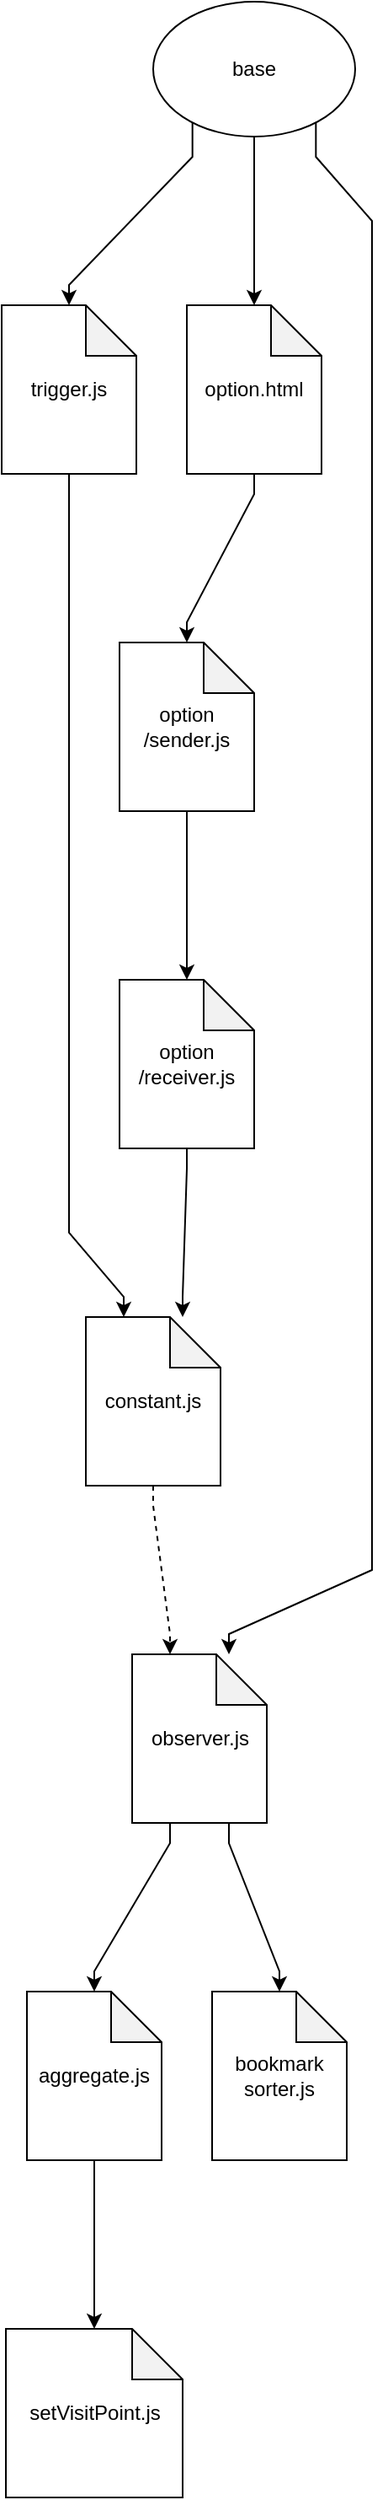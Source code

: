 <mxfile version="13.10.0" type="embed" pages="3">
    <diagram id="y0uw9rWYx2l4yKTMAj4F" name="Class diagram">
        <mxGraphModel dx="1114" dy="790" grid="1" gridSize="10" guides="1" tooltips="1" connect="1" arrows="1" fold="1" page="0" pageScale="1" pageWidth="827" pageHeight="1169" math="0" shadow="0">
            <root>
                <mxCell id="VcfuuTx357C6deGKTtjn-0"/>
                <mxCell id="VcfuuTx357C6deGKTtjn-1" parent="VcfuuTx357C6deGKTtjn-0"/>
                <mxCell id="2i-e0H_Hf7XHh9N_RgGq-8" style="edgeStyle=orthogonalEdgeStyle;rounded=0;orthogonalLoop=1;jettySize=auto;html=1;startArrow=none;startFill=0;endArrow=classic;endFill=1;noEdgeStyle=1;orthogonal=1;" parent="VcfuuTx357C6deGKTtjn-1" source="MZ_huUYpxMiRR9woeEHV-0" target="Ddwmpe-TnMiRihkDGdO9-0" edge="1">
                    <mxGeometry relative="1" as="geometry">
                        <Array as="points">
                            <mxPoint x="40" y="292"/>
                            <mxPoint x="40" y="330"/>
                            <mxPoint x="40" y="530"/>
                            <mxPoint x="40" y="530"/>
                            <mxPoint x="40" y="730"/>
                            <mxPoint x="72.5" y="768"/>
                        </Array>
                    </mxGeometry>
                </mxCell>
                <mxCell id="MZ_huUYpxMiRR9woeEHV-0" value="trigger.js" style="shape=note;whiteSpace=wrap;html=1;backgroundOutline=1;darkOpacity=0.05;" parent="VcfuuTx357C6deGKTtjn-1" vertex="1">
                    <mxGeometry y="180" width="80" height="100" as="geometry"/>
                </mxCell>
                <mxCell id="2i-e0H_Hf7XHh9N_RgGq-0" style="edgeStyle=orthogonalEdgeStyle;rounded=0;orthogonalLoop=1;jettySize=auto;html=1;noEdgeStyle=1;orthogonal=1;" parent="VcfuuTx357C6deGKTtjn-1" source="MZ_huUYpxMiRR9woeEHV-1" target="xda8yOPGz0SYs2gmApcZ-0" edge="1">
                    <mxGeometry relative="1" as="geometry">
                        <Array as="points">
                            <mxPoint x="135" y="1092"/>
                            <mxPoint x="165" y="1168"/>
                        </Array>
                    </mxGeometry>
                </mxCell>
                <mxCell id="2i-e0H_Hf7XHh9N_RgGq-1" style="edgeStyle=orthogonalEdgeStyle;rounded=0;orthogonalLoop=1;jettySize=auto;html=1;noEdgeStyle=1;orthogonal=1;" parent="VcfuuTx357C6deGKTtjn-1" source="MZ_huUYpxMiRR9woeEHV-1" target="xda8yOPGz0SYs2gmApcZ-1" edge="1">
                    <mxGeometry relative="1" as="geometry">
                        <Array as="points">
                            <mxPoint x="100" y="1092"/>
                            <mxPoint x="55" y="1168"/>
                        </Array>
                    </mxGeometry>
                </mxCell>
                <mxCell id="MZ_huUYpxMiRR9woeEHV-1" value="observer.js" style="shape=note;whiteSpace=wrap;html=1;backgroundOutline=1;darkOpacity=0.05;" parent="VcfuuTx357C6deGKTtjn-1" vertex="1">
                    <mxGeometry x="77.5" y="980" width="80" height="100" as="geometry"/>
                </mxCell>
                <mxCell id="5nhEzTgo1R7D6BdqEd6k-8" style="edgeStyle=orthogonalEdgeStyle;rounded=0;orthogonalLoop=1;jettySize=auto;html=1;noEdgeStyle=1;orthogonal=1;dashed=1;" parent="VcfuuTx357C6deGKTtjn-1" source="Ddwmpe-TnMiRihkDGdO9-0" target="MZ_huUYpxMiRR9woeEHV-1" edge="1">
                    <mxGeometry relative="1" as="geometry">
                        <Array as="points">
                            <mxPoint x="90" y="892"/>
                            <mxPoint x="100" y="968"/>
                        </Array>
                    </mxGeometry>
                </mxCell>
                <mxCell id="Ddwmpe-TnMiRihkDGdO9-0" value="constant.js" style="shape=note;whiteSpace=wrap;html=1;backgroundOutline=1;darkOpacity=0.05;" parent="VcfuuTx357C6deGKTtjn-1" vertex="1">
                    <mxGeometry x="50" y="780" width="80" height="100" as="geometry"/>
                </mxCell>
                <mxCell id="xda8yOPGz0SYs2gmApcZ-0" value="bookmark&lt;br&gt;sorter.js" style="shape=note;whiteSpace=wrap;html=1;backgroundOutline=1;darkOpacity=0.05;" parent="VcfuuTx357C6deGKTtjn-1" vertex="1">
                    <mxGeometry x="125" y="1180" width="80" height="100" as="geometry"/>
                </mxCell>
                <mxCell id="5nhEzTgo1R7D6BdqEd6k-10" style="edgeStyle=orthogonalEdgeStyle;rounded=0;orthogonalLoop=1;jettySize=auto;html=1;noEdgeStyle=1;orthogonal=1;" parent="VcfuuTx357C6deGKTtjn-1" source="xda8yOPGz0SYs2gmApcZ-1" target="5nhEzTgo1R7D6BdqEd6k-9" edge="1">
                    <mxGeometry relative="1" as="geometry">
                        <Array as="points">
                            <mxPoint x="55" y="1292"/>
                            <mxPoint x="55" y="1368"/>
                        </Array>
                    </mxGeometry>
                </mxCell>
                <mxCell id="xda8yOPGz0SYs2gmApcZ-1" value="aggregate.js" style="shape=note;whiteSpace=wrap;html=1;backgroundOutline=1;darkOpacity=0.05;" parent="VcfuuTx357C6deGKTtjn-1" vertex="1">
                    <mxGeometry x="15" y="1180" width="80" height="100" as="geometry"/>
                </mxCell>
                <mxCell id="5nhEzTgo1R7D6BdqEd6k-2" style="edgeStyle=orthogonalEdgeStyle;rounded=0;orthogonalLoop=1;jettySize=auto;html=1;noEdgeStyle=1;orthogonal=1;" parent="VcfuuTx357C6deGKTtjn-1" source="5nhEzTgo1R7D6BdqEd6k-0" target="5nhEzTgo1R7D6BdqEd6k-1" edge="1">
                    <mxGeometry relative="1" as="geometry">
                        <Array as="points">
                            <mxPoint x="110" y="492"/>
                            <mxPoint x="110" y="568"/>
                        </Array>
                    </mxGeometry>
                </mxCell>
                <mxCell id="5nhEzTgo1R7D6BdqEd6k-0" value="option&lt;br&gt;/sender.js" style="shape=note;whiteSpace=wrap;html=1;backgroundOutline=1;darkOpacity=0.05;" parent="VcfuuTx357C6deGKTtjn-1" vertex="1">
                    <mxGeometry x="70" y="380" width="80" height="100" as="geometry"/>
                </mxCell>
                <mxCell id="5nhEzTgo1R7D6BdqEd6k-3" style="edgeStyle=orthogonalEdgeStyle;rounded=0;orthogonalLoop=1;jettySize=auto;html=1;noEdgeStyle=1;orthogonal=1;" parent="VcfuuTx357C6deGKTtjn-1" source="5nhEzTgo1R7D6BdqEd6k-1" target="Ddwmpe-TnMiRihkDGdO9-0" edge="1">
                    <mxGeometry relative="1" as="geometry">
                        <Array as="points">
                            <mxPoint x="110" y="692"/>
                            <mxPoint x="107.5" y="768"/>
                        </Array>
                    </mxGeometry>
                </mxCell>
                <mxCell id="5nhEzTgo1R7D6BdqEd6k-1" value="option&lt;br&gt;/receiver.js" style="shape=note;whiteSpace=wrap;html=1;backgroundOutline=1;darkOpacity=0.05;" parent="VcfuuTx357C6deGKTtjn-1" vertex="1">
                    <mxGeometry x="70" y="580" width="80" height="100" as="geometry"/>
                </mxCell>
                <mxCell id="5nhEzTgo1R7D6BdqEd6k-5" style="edgeStyle=orthogonalEdgeStyle;rounded=0;orthogonalLoop=1;jettySize=auto;html=1;noEdgeStyle=1;orthogonal=1;" parent="VcfuuTx357C6deGKTtjn-1" source="5nhEzTgo1R7D6BdqEd6k-4" target="MZ_huUYpxMiRR9woeEHV-0" edge="1">
                    <mxGeometry relative="1" as="geometry">
                        <Array as="points">
                            <mxPoint x="113.333" y="92"/>
                            <mxPoint x="40" y="168"/>
                        </Array>
                    </mxGeometry>
                </mxCell>
                <mxCell id="5nhEzTgo1R7D6BdqEd6k-6" style="edgeStyle=orthogonalEdgeStyle;rounded=0;orthogonalLoop=1;jettySize=auto;html=1;noEdgeStyle=1;orthogonal=1;" parent="VcfuuTx357C6deGKTtjn-1" source="5nhEzTgo1R7D6BdqEd6k-4" target="MZ_huUYpxMiRR9woeEHV-1" edge="1">
                    <mxGeometry relative="1" as="geometry">
                        <Array as="points">
                            <mxPoint x="186.667" y="92"/>
                            <mxPoint x="220" y="130"/>
                            <mxPoint x="220" y="330"/>
                            <mxPoint x="220" y="330"/>
                            <mxPoint x="220" y="530"/>
                            <mxPoint x="220" y="530"/>
                            <mxPoint x="220" y="730"/>
                            <mxPoint x="220" y="730"/>
                            <mxPoint x="220" y="930"/>
                            <mxPoint x="135" y="968"/>
                        </Array>
                    </mxGeometry>
                </mxCell>
                <mxCell id="5nhEzTgo1R7D6BdqEd6k-7" style="edgeStyle=orthogonalEdgeStyle;rounded=0;orthogonalLoop=1;jettySize=auto;html=1;noEdgeStyle=1;orthogonal=1;" parent="VcfuuTx357C6deGKTtjn-1" source="5nhEzTgo1R7D6BdqEd6k-11" target="5nhEzTgo1R7D6BdqEd6k-0" edge="1">
                    <mxGeometry relative="1" as="geometry">
                        <Array as="points">
                            <mxPoint x="150" y="292"/>
                            <mxPoint x="110" y="368"/>
                        </Array>
                    </mxGeometry>
                </mxCell>
                <mxCell id="5nhEzTgo1R7D6BdqEd6k-12" style="edgeStyle=orthogonalEdgeStyle;rounded=0;orthogonalLoop=1;jettySize=auto;html=1;noEdgeStyle=1;orthogonal=1;" parent="VcfuuTx357C6deGKTtjn-1" source="5nhEzTgo1R7D6BdqEd6k-4" target="5nhEzTgo1R7D6BdqEd6k-11" edge="1">
                    <mxGeometry relative="1" as="geometry">
                        <Array as="points">
                            <mxPoint x="150" y="94"/>
                            <mxPoint x="150" y="168"/>
                        </Array>
                    </mxGeometry>
                </mxCell>
                <mxCell id="5nhEzTgo1R7D6BdqEd6k-4" value="base" style="ellipse;whiteSpace=wrap;html=1;" parent="VcfuuTx357C6deGKTtjn-1" vertex="1">
                    <mxGeometry x="90" width="120" height="80" as="geometry"/>
                </mxCell>
                <mxCell id="5nhEzTgo1R7D6BdqEd6k-9" value="setVisitPoint.js" style="shape=note;whiteSpace=wrap;html=1;backgroundOutline=1;darkOpacity=0.05;" parent="VcfuuTx357C6deGKTtjn-1" vertex="1">
                    <mxGeometry x="2.5" y="1380" width="105" height="100" as="geometry"/>
                </mxCell>
                <mxCell id="5nhEzTgo1R7D6BdqEd6k-11" value="option.html" style="shape=note;whiteSpace=wrap;html=1;backgroundOutline=1;darkOpacity=0.05;" parent="VcfuuTx357C6deGKTtjn-1" vertex="1">
                    <mxGeometry x="110" y="180" width="80" height="100" as="geometry"/>
                </mxCell>
            </root>
        </mxGraphModel>
    </diagram>
    <diagram name="Flow Chart 0.2.0" id="Ds_H4xfdDPuSLCJe1bod">
        <mxGraphModel dx="1591" dy="1129" grid="1" gridSize="10" guides="1" tooltips="1" connect="1" arrows="1" fold="1" page="0" pageScale="1" pageWidth="827" pageHeight="1169" math="0" shadow="0">
            <root>
                <mxCell id="0qINFHOwI4DMTrAWksQM-0"/>
                <mxCell id="0qINFHOwI4DMTrAWksQM-1" parent="0qINFHOwI4DMTrAWksQM-0"/>
                <mxCell id="0qINFHOwI4DMTrAWksQM-2" style="edgeStyle=orthogonalEdgeStyle;rounded=0;orthogonalLoop=1;jettySize=auto;html=1;endArrow=classic;endFill=1;noEdgeStyle=1;orthogonal=1;exitX=1;exitY=0;exitDx=0;exitDy=0;" parent="0qINFHOwI4DMTrAWksQM-1" source="0qINFHOwI4DMTrAWksQM-23" target="0qINFHOwI4DMTrAWksQM-7" edge="1">
                    <mxGeometry relative="1" as="geometry">
                        <mxPoint x="617.5" y="580" as="sourcePoint"/>
                        <Array as="points">
                            <mxPoint x="451.25" y="1048"/>
                            <mxPoint x="680" y="1010"/>
                            <mxPoint x="680" y="850"/>
                            <mxPoint x="680" y="850"/>
                            <mxPoint x="680" y="690"/>
                            <mxPoint x="680" y="690"/>
                            <mxPoint x="680" y="530"/>
                            <mxPoint x="680" y="530"/>
                            <mxPoint x="680" y="240"/>
                            <mxPoint x="605" y="202"/>
                        </Array>
                    </mxGeometry>
                </mxCell>
                <mxCell id="0qINFHOwI4DMTrAWksQM-3" value="&lt;span&gt;処理の種類・数&lt;/span&gt;" style="shape=cylinder3;whiteSpace=wrap;html=1;boundedLbl=1;backgroundOutline=1;size=15;" parent="0qINFHOwI4DMTrAWksQM-1" vertex="1">
                    <mxGeometry x="740" width="180" height="80" as="geometry"/>
                </mxCell>
                <mxCell id="0qINFHOwI4DMTrAWksQM-4" style="edgeStyle=orthogonalEdgeStyle;rounded=0;orthogonalLoop=1;jettySize=auto;html=1;endArrow=classic;endFill=1;noEdgeStyle=1;orthogonal=1;" parent="0qINFHOwI4DMTrAWksQM-1" source="0qINFHOwI4DMTrAWksQM-20" target="0qINFHOwI4DMTrAWksQM-34" edge="1">
                    <mxGeometry relative="1" as="geometry">
                        <Array as="points">
                            <mxPoint x="545" y="492"/>
                            <mxPoint x="525" y="568"/>
                        </Array>
                        <mxPoint x="525" y="580" as="targetPoint"/>
                    </mxGeometry>
                </mxCell>
                <mxCell id="0qINFHOwI4DMTrAWksQM-5" style="edgeStyle=orthogonalEdgeStyle;rounded=0;orthogonalLoop=1;jettySize=auto;html=1;endArrow=classic;endFill=1;noEdgeStyle=1;orthogonal=1;" parent="0qINFHOwI4DMTrAWksQM-1" source="0qINFHOwI4DMTrAWksQM-7" target="0qINFHOwI4DMTrAWksQM-15" edge="1">
                    <mxGeometry relative="1" as="geometry">
                        <Array as="points">
                            <mxPoint x="485" y="202"/>
                            <mxPoint x="315" y="278"/>
                        </Array>
                    </mxGeometry>
                </mxCell>
                <mxCell id="0qINFHOwI4DMTrAWksQM-6" value="No" style="edgeLabel;html=1;align=center;verticalAlign=middle;resizable=0;points=[];" parent="0qINFHOwI4DMTrAWksQM-5" vertex="1" connectable="0">
                    <mxGeometry x="-0.32" relative="1" as="geometry">
                        <mxPoint as="offset"/>
                    </mxGeometry>
                </mxCell>
                <mxCell id="0qINFHOwI4DMTrAWksQM-7" value="処理の数&amp;gt;0&lt;br&gt;&amp;amp;&lt;br&gt;処理実行フラグ=false" style="rhombus;whiteSpace=wrap;html=1;" parent="0qINFHOwI4DMTrAWksQM-1" vertex="1">
                    <mxGeometry x="450" width="190" height="190" as="geometry"/>
                </mxCell>
                <mxCell id="0qINFHOwI4DMTrAWksQM-8" style="edgeStyle=orthogonalEdgeStyle;rounded=0;orthogonalLoop=1;jettySize=auto;html=1;endArrow=classic;endFill=1;noEdgeStyle=1;orthogonal=1;" parent="0qINFHOwI4DMTrAWksQM-1" source="0qINFHOwI4DMTrAWksQM-9" target="0qINFHOwI4DMTrAWksQM-25" edge="1">
                    <mxGeometry relative="1" as="geometry">
                        <mxPoint x="590" y="1020" as="targetPoint"/>
                        <Array as="points">
                            <mxPoint x="560" y="812"/>
                            <mxPoint x="465" y="888"/>
                        </Array>
                    </mxGeometry>
                </mxCell>
                <mxCell id="0qINFHOwI4DMTrAWksQM-9" value="実処理" style="shape=process;whiteSpace=wrap;html=1;backgroundOutline=1;" parent="0qINFHOwI4DMTrAWksQM-1" vertex="1">
                    <mxGeometry x="500" y="740" width="120" height="60" as="geometry"/>
                </mxCell>
                <mxCell id="0qINFHOwI4DMTrAWksQM-10" value="処理実行フラグ" style="shape=cylinder3;whiteSpace=wrap;html=1;boundedLbl=1;backgroundOutline=1;size=15;" parent="0qINFHOwI4DMTrAWksQM-1" vertex="1">
                    <mxGeometry x="980" width="200" height="80" as="geometry"/>
                </mxCell>
                <mxCell id="0qINFHOwI4DMTrAWksQM-11" style="edgeStyle=orthogonalEdgeStyle;rounded=0;orthogonalLoop=1;jettySize=auto;html=1;endArrow=classic;endFill=1;noEdgeStyle=1;orthogonal=1;" parent="0qINFHOwI4DMTrAWksQM-1" source="0qINFHOwI4DMTrAWksQM-15" target="0qINFHOwI4DMTrAWksQM-17" edge="1">
                    <mxGeometry relative="1" as="geometry">
                        <Array as="points">
                            <mxPoint x="270" y="492"/>
                            <mxPoint x="318.75" y="568"/>
                        </Array>
                        <mxPoint x="318.75" y="580" as="targetPoint"/>
                    </mxGeometry>
                </mxCell>
                <mxCell id="0qINFHOwI4DMTrAWksQM-12" value="Yes" style="edgeLabel;html=1;align=center;verticalAlign=middle;resizable=0;points=[];" parent="0qINFHOwI4DMTrAWksQM-11" vertex="1" connectable="0">
                    <mxGeometry x="-0.245" y="2" relative="1" as="geometry">
                        <mxPoint x="-3.29" y="-19.81" as="offset"/>
                    </mxGeometry>
                </mxCell>
                <mxCell id="0qINFHOwI4DMTrAWksQM-13" style="edgeStyle=orthogonalEdgeStyle;rounded=0;orthogonalLoop=1;jettySize=auto;html=1;endArrow=classic;endFill=1;noEdgeStyle=1;orthogonal=1;" parent="0qINFHOwI4DMTrAWksQM-1" source="0qINFHOwI4DMTrAWksQM-15" target="0qINFHOwI4DMTrAWksQM-23" edge="1">
                    <mxGeometry relative="1" as="geometry">
                        <mxPoint x="560" y="580" as="targetPoint"/>
                        <Array as="points">
                            <mxPoint x="360" y="492"/>
                            <mxPoint x="415" y="530"/>
                            <mxPoint x="415" y="690"/>
                            <mxPoint x="470" y="690"/>
                            <mxPoint x="470" y="850"/>
                            <mxPoint x="355" y="850"/>
                            <mxPoint x="355" y="1010"/>
                            <mxPoint x="396.25" y="1046"/>
                        </Array>
                    </mxGeometry>
                </mxCell>
                <mxCell id="0qINFHOwI4DMTrAWksQM-14" value="No" style="edgeLabel;html=1;align=center;verticalAlign=middle;resizable=0;points=[];" parent="0qINFHOwI4DMTrAWksQM-13" vertex="1" connectable="0">
                    <mxGeometry x="-0.867" y="-1" relative="1" as="geometry">
                        <mxPoint x="4.44" y="-3.18" as="offset"/>
                    </mxGeometry>
                </mxCell>
                <mxCell id="0qINFHOwI4DMTrAWksQM-15" value="処理実行フラグ=true" style="rhombus;whiteSpace=wrap;html=1;" parent="0qINFHOwI4DMTrAWksQM-1" vertex="1">
                    <mxGeometry x="220" y="290" width="190" height="190" as="geometry"/>
                </mxCell>
                <mxCell id="0qINFHOwI4DMTrAWksQM-16" style="edgeStyle=orthogonalEdgeStyle;rounded=0;orthogonalLoop=1;jettySize=auto;html=1;endArrow=classic;endFill=1;noEdgeStyle=1;orthogonal=1;" parent="0qINFHOwI4DMTrAWksQM-1" source="0qINFHOwI4DMTrAWksQM-17" target="0qINFHOwI4DMTrAWksQM-19" edge="1">
                    <mxGeometry relative="1" as="geometry">
                        <Array as="points">
                            <mxPoint x="318.75" y="652"/>
                            <mxPoint x="322.5" y="728"/>
                        </Array>
                    </mxGeometry>
                </mxCell>
                <mxCell id="0qINFHOwI4DMTrAWksQM-17" value="&lt;span&gt;ブックマークの整理&lt;/span&gt;" style="shape=process;whiteSpace=wrap;html=1;backgroundOutline=1;" parent="0qINFHOwI4DMTrAWksQM-1" vertex="1">
                    <mxGeometry x="258.75" y="580" width="120" height="60" as="geometry"/>
                </mxCell>
                <mxCell id="0qINFHOwI4DMTrAWksQM-18" style="edgeStyle=orthogonalEdgeStyle;rounded=0;orthogonalLoop=1;jettySize=auto;html=1;endArrow=classic;endFill=1;noEdgeStyle=1;orthogonal=1;" parent="0qINFHOwI4DMTrAWksQM-1" source="0qINFHOwI4DMTrAWksQM-19" target="0qINFHOwI4DMTrAWksQM-23" edge="1">
                    <mxGeometry relative="1" as="geometry">
                        <Array as="points">
                            <mxPoint x="322.5" y="812"/>
                            <mxPoint x="325" y="850"/>
                            <mxPoint x="325" y="1010"/>
                            <mxPoint x="368.75" y="1048"/>
                        </Array>
                    </mxGeometry>
                </mxCell>
                <mxCell id="0qINFHOwI4DMTrAWksQM-19" value="処理実行フラグ==false" style="rounded=0;whiteSpace=wrap;html=1;" parent="0qINFHOwI4DMTrAWksQM-1" vertex="1">
                    <mxGeometry x="217.5" y="740" width="210" height="60" as="geometry"/>
                </mxCell>
                <mxCell id="0qINFHOwI4DMTrAWksQM-20" value="処理実行フラグ==true" style="rounded=0;whiteSpace=wrap;html=1;" parent="0qINFHOwI4DMTrAWksQM-1" vertex="1">
                    <mxGeometry x="440" y="355" width="210" height="60" as="geometry"/>
                </mxCell>
                <mxCell id="0qINFHOwI4DMTrAWksQM-21" style="edgeStyle=orthogonalEdgeStyle;rounded=0;orthogonalLoop=1;jettySize=auto;html=1;endArrow=classic;endFill=1;noEdgeStyle=1;orthogonal=1;" parent="0qINFHOwI4DMTrAWksQM-1" source="0qINFHOwI4DMTrAWksQM-7" target="0qINFHOwI4DMTrAWksQM-20" edge="1">
                    <mxGeometry relative="1" as="geometry">
                        <mxPoint x="560" y="410" as="sourcePoint"/>
                        <mxPoint x="700" y="460" as="targetPoint"/>
                        <Array as="points">
                            <mxPoint x="545" y="204"/>
                            <mxPoint x="545" y="278"/>
                        </Array>
                    </mxGeometry>
                </mxCell>
                <mxCell id="0qINFHOwI4DMTrAWksQM-22" value="Yes" style="edgeLabel;html=1;align=center;verticalAlign=middle;resizable=0;points=[];" parent="0qINFHOwI4DMTrAWksQM-21" vertex="1" connectable="0">
                    <mxGeometry x="-0.388" y="3" relative="1" as="geometry">
                        <mxPoint x="-3" y="-0.83" as="offset"/>
                    </mxGeometry>
                </mxCell>
                <mxCell id="0qINFHOwI4DMTrAWksQM-23" value="&lt;span&gt;監視処理（常駐）&lt;/span&gt;" style="ellipse;whiteSpace=wrap;html=1;" parent="0qINFHOwI4DMTrAWksQM-1" vertex="1">
                    <mxGeometry x="350" y="1060" width="120" height="80" as="geometry"/>
                </mxCell>
                <mxCell id="0qINFHOwI4DMTrAWksQM-24" style="edgeStyle=orthogonalEdgeStyle;rounded=0;orthogonalLoop=1;jettySize=auto;html=1;endArrow=classic;endFill=1;noEdgeStyle=1;orthogonal=1;" parent="0qINFHOwI4DMTrAWksQM-1" source="0qINFHOwI4DMTrAWksQM-25" target="0qINFHOwI4DMTrAWksQM-23" edge="1">
                    <mxGeometry relative="1" as="geometry">
                        <Array as="points">
                            <mxPoint x="465" y="972"/>
                            <mxPoint x="423.75" y="1046"/>
                        </Array>
                        <mxPoint x="465" y="1220" as="targetPoint"/>
                    </mxGeometry>
                </mxCell>
                <mxCell id="0qINFHOwI4DMTrAWksQM-25" value="処理を実施した奴を削除" style="rounded=0;whiteSpace=wrap;html=1;" parent="0qINFHOwI4DMTrAWksQM-1" vertex="1">
                    <mxGeometry x="385" y="900" width="160" height="60" as="geometry"/>
                </mxCell>
                <mxCell id="0qINFHOwI4DMTrAWksQM-27" style="edgeStyle=orthogonalEdgeStyle;rounded=0;orthogonalLoop=1;jettySize=auto;html=1;noEdgeStyle=1;orthogonal=1;" parent="0qINFHOwI4DMTrAWksQM-1" source="0qINFHOwI4DMTrAWksQM-34" target="0qINFHOwI4DMTrAWksQM-9" edge="1">
                    <mxGeometry relative="1" as="geometry">
                        <mxPoint x="525" y="800" as="sourcePoint"/>
                        <Array as="points">
                            <mxPoint x="525" y="652"/>
                            <mxPoint x="560" y="728"/>
                        </Array>
                    </mxGeometry>
                </mxCell>
                <mxCell id="0qINFHOwI4DMTrAWksQM-34" value="処理の種類を分類" style="whiteSpace=wrap;html=1;" parent="0qINFHOwI4DMTrAWksQM-1" vertex="1">
                    <mxGeometry x="465" y="580" width="120" height="60" as="geometry"/>
                </mxCell>
                <mxCell id="0qINFHOwI4DMTrAWksQM-35" value="Trigger" style="ellipse;whiteSpace=wrap;html=1;" parent="0qINFHOwI4DMTrAWksQM-1" vertex="1">
                    <mxGeometry x="20" width="120" height="80" as="geometry"/>
                </mxCell>
                <mxCell id="0qINFHOwI4DMTrAWksQM-36" value="処理の種類をDBに追加" style="rounded=0;whiteSpace=wrap;html=1;" parent="0qINFHOwI4DMTrAWksQM-1" vertex="1">
                    <mxGeometry y="180" width="160" height="60" as="geometry"/>
                </mxCell>
                <mxCell id="0qINFHOwI4DMTrAWksQM-37" style="edgeStyle=orthogonalEdgeStyle;rounded=0;orthogonalLoop=1;jettySize=auto;html=1;endArrow=classic;endFill=1;noEdgeStyle=1;orthogonal=1;" parent="0qINFHOwI4DMTrAWksQM-1" source="0qINFHOwI4DMTrAWksQM-35" target="0qINFHOwI4DMTrAWksQM-36" edge="1">
                    <mxGeometry x="-420" y="110" as="geometry">
                        <Array as="points">
                            <mxPoint x="80" y="92"/>
                            <mxPoint x="80" y="168"/>
                        </Array>
                        <mxPoint x="-315" y="310" as="targetPoint"/>
                    </mxGeometry>
                </mxCell>
                <mxCell id="0qINFHOwI4DMTrAWksQM-38" value="&lt;span&gt;一時的なnode変数&lt;/span&gt;" style="shape=cylinder3;whiteSpace=wrap;html=1;boundedLbl=1;backgroundOutline=1;size=15;" parent="0qINFHOwI4DMTrAWksQM-1" vertex="1">
                    <mxGeometry x="1240" width="180" height="70" as="geometry"/>
                </mxCell>
            </root>
        </mxGraphModel>
    </diagram>
    <diagram id="xs9DS5Jr_xVxbvXBeX1b" name="Flow Chart 0.1.1">
        <mxGraphModel dx="1422" dy="762" grid="1" gridSize="10" guides="1" tooltips="1" connect="1" arrows="1" fold="1" page="0" pageScale="1" pageWidth="827" pageHeight="1169" math="0" shadow="0">
            <root>
                <mxCell id="KE524f0EOoXrqlKiMIF--0"/>
                <mxCell id="KE524f0EOoXrqlKiMIF--1" parent="KE524f0EOoXrqlKiMIF--0"/>
                <mxCell id="LD_NdJFulE2Uzulx7fiv-29" style="edgeStyle=orthogonalEdgeStyle;rounded=0;orthogonalLoop=1;jettySize=auto;html=1;endArrow=classic;endFill=1;noEdgeStyle=1;orthogonal=1;exitX=1;exitY=0;exitDx=0;exitDy=0;" parent="KE524f0EOoXrqlKiMIF--1" source="LD_NdJFulE2Uzulx7fiv-48" target="LD_NdJFulE2Uzulx7fiv-24" edge="1">
                    <mxGeometry relative="1" as="geometry">
                        <mxPoint x="617.5" y="580" as="sourcePoint"/>
                        <Array as="points">
                            <mxPoint x="461.25" y="1368"/>
                            <mxPoint x="680" y="1330"/>
                            <mxPoint x="680" y="1170"/>
                            <mxPoint x="680" y="1170"/>
                            <mxPoint x="680" y="1010"/>
                            <mxPoint x="680" y="1010"/>
                            <mxPoint x="680" y="850"/>
                            <mxPoint x="680" y="850"/>
                            <mxPoint x="680" y="690"/>
                            <mxPoint x="680" y="690"/>
                            <mxPoint x="680" y="530"/>
                            <mxPoint x="680" y="530"/>
                            <mxPoint x="680" y="240"/>
                            <mxPoint x="605" y="202"/>
                        </Array>
                    </mxGeometry>
                </mxCell>
                <mxCell id="LD_NdJFulE2Uzulx7fiv-23" value="&lt;span&gt;処理の種類・数&lt;/span&gt;" style="shape=cylinder3;whiteSpace=wrap;html=1;boundedLbl=1;backgroundOutline=1;size=15;" parent="KE524f0EOoXrqlKiMIF--1" vertex="1">
                    <mxGeometry x="740" width="180" height="80" as="geometry"/>
                </mxCell>
                <mxCell id="LD_NdJFulE2Uzulx7fiv-27" style="edgeStyle=orthogonalEdgeStyle;rounded=0;orthogonalLoop=1;jettySize=auto;html=1;endArrow=classic;endFill=1;noEdgeStyle=1;orthogonal=1;" parent="KE524f0EOoXrqlKiMIF--1" source="LD_NdJFulE2Uzulx7fiv-42" target="NwabN-8boyN1eVNhUNNU-6" edge="1">
                    <mxGeometry relative="1" as="geometry">
                        <Array as="points">
                            <mxPoint x="545" y="492"/>
                            <mxPoint x="525" y="568"/>
                        </Array>
                    </mxGeometry>
                </mxCell>
                <mxCell id="LD_NdJFulE2Uzulx7fiv-30" style="edgeStyle=orthogonalEdgeStyle;rounded=0;orthogonalLoop=1;jettySize=auto;html=1;endArrow=classic;endFill=1;noEdgeStyle=1;orthogonal=1;" parent="KE524f0EOoXrqlKiMIF--1" source="LD_NdJFulE2Uzulx7fiv-24" target="LD_NdJFulE2Uzulx7fiv-32" edge="1">
                    <mxGeometry relative="1" as="geometry">
                        <Array as="points">
                            <mxPoint x="485" y="202"/>
                            <mxPoint x="315" y="278"/>
                        </Array>
                    </mxGeometry>
                </mxCell>
                <mxCell id="LD_NdJFulE2Uzulx7fiv-31" value="No" style="edgeLabel;html=1;align=center;verticalAlign=middle;resizable=0;points=[];" parent="LD_NdJFulE2Uzulx7fiv-30" vertex="1" connectable="0">
                    <mxGeometry x="-0.32" relative="1" as="geometry">
                        <mxPoint as="offset"/>
                    </mxGeometry>
                </mxCell>
                <mxCell id="LD_NdJFulE2Uzulx7fiv-24" value="処理の数&amp;gt;0&lt;br&gt;&amp;amp;&lt;br&gt;処理実行フラグ=false" style="rhombus;whiteSpace=wrap;html=1;" parent="KE524f0EOoXrqlKiMIF--1" vertex="1">
                    <mxGeometry x="450" width="190" height="190" as="geometry"/>
                </mxCell>
                <mxCell id="LD_NdJFulE2Uzulx7fiv-50" style="edgeStyle=orthogonalEdgeStyle;rounded=0;orthogonalLoop=1;jettySize=auto;html=1;endArrow=classic;endFill=1;noEdgeStyle=1;orthogonal=1;" parent="KE524f0EOoXrqlKiMIF--1" source="LD_NdJFulE2Uzulx7fiv-25" target="LD_NdJFulE2Uzulx7fiv-56" edge="1">
                    <mxGeometry relative="1" as="geometry">
                        <mxPoint x="590" y="1020" as="targetPoint"/>
                        <Array as="points">
                            <mxPoint x="560" y="972"/>
                            <mxPoint x="497.5" y="1048"/>
                        </Array>
                    </mxGeometry>
                </mxCell>
                <mxCell id="LD_NdJFulE2Uzulx7fiv-25" value="実処理" style="shape=process;whiteSpace=wrap;html=1;backgroundOutline=1;" parent="KE524f0EOoXrqlKiMIF--1" vertex="1">
                    <mxGeometry x="500" y="900" width="120" height="60" as="geometry"/>
                </mxCell>
                <mxCell id="LD_NdJFulE2Uzulx7fiv-26" value="処理実行フラグ" style="shape=cylinder3;whiteSpace=wrap;html=1;boundedLbl=1;backgroundOutline=1;size=15;" parent="KE524f0EOoXrqlKiMIF--1" vertex="1">
                    <mxGeometry x="980" width="200" height="80" as="geometry"/>
                </mxCell>
                <mxCell id="LD_NdJFulE2Uzulx7fiv-38" style="edgeStyle=orthogonalEdgeStyle;rounded=0;orthogonalLoop=1;jettySize=auto;html=1;endArrow=classic;endFill=1;noEdgeStyle=1;orthogonal=1;" parent="KE524f0EOoXrqlKiMIF--1" source="LD_NdJFulE2Uzulx7fiv-32" target="NwabN-8boyN1eVNhUNNU-8" edge="1">
                    <mxGeometry relative="1" as="geometry">
                        <Array as="points">
                            <mxPoint x="270" y="492"/>
                            <mxPoint x="318.75" y="568"/>
                        </Array>
                    </mxGeometry>
                </mxCell>
                <mxCell id="LD_NdJFulE2Uzulx7fiv-39" value="Yes" style="edgeLabel;html=1;align=center;verticalAlign=middle;resizable=0;points=[];" parent="LD_NdJFulE2Uzulx7fiv-38" vertex="1" connectable="0">
                    <mxGeometry x="-0.245" y="2" relative="1" as="geometry">
                        <mxPoint x="-3.29" y="-19.81" as="offset"/>
                    </mxGeometry>
                </mxCell>
                <mxCell id="LD_NdJFulE2Uzulx7fiv-45" style="edgeStyle=orthogonalEdgeStyle;rounded=0;orthogonalLoop=1;jettySize=auto;html=1;endArrow=classic;endFill=1;noEdgeStyle=1;orthogonal=1;" parent="KE524f0EOoXrqlKiMIF--1" source="LD_NdJFulE2Uzulx7fiv-32" target="LD_NdJFulE2Uzulx7fiv-48" edge="1">
                    <mxGeometry relative="1" as="geometry">
                        <mxPoint x="560" y="580" as="targetPoint"/>
                        <Array as="points">
                            <mxPoint x="360" y="492"/>
                            <mxPoint x="435" y="530"/>
                            <mxPoint x="435" y="690"/>
                            <mxPoint x="435" y="690"/>
                            <mxPoint x="435" y="850"/>
                            <mxPoint x="470" y="850"/>
                            <mxPoint x="470" y="1010"/>
                            <mxPoint x="375" y="1010"/>
                            <mxPoint x="375" y="1170"/>
                            <mxPoint x="375" y="1170"/>
                            <mxPoint x="375" y="1330"/>
                            <mxPoint x="406.25" y="1366"/>
                        </Array>
                    </mxGeometry>
                </mxCell>
                <mxCell id="LD_NdJFulE2Uzulx7fiv-60" value="No" style="edgeLabel;html=1;align=center;verticalAlign=middle;resizable=0;points=[];" parent="LD_NdJFulE2Uzulx7fiv-45" vertex="1" connectable="0">
                    <mxGeometry x="-0.867" y="-1" relative="1" as="geometry">
                        <mxPoint x="4.44" y="-3.18" as="offset"/>
                    </mxGeometry>
                </mxCell>
                <mxCell id="LD_NdJFulE2Uzulx7fiv-32" value="処理実行フラグ=true" style="rhombus;whiteSpace=wrap;html=1;" parent="KE524f0EOoXrqlKiMIF--1" vertex="1">
                    <mxGeometry x="220" y="290" width="190" height="190" as="geometry"/>
                </mxCell>
                <mxCell id="LD_NdJFulE2Uzulx7fiv-41" style="edgeStyle=orthogonalEdgeStyle;rounded=0;orthogonalLoop=1;jettySize=auto;html=1;endArrow=classic;endFill=1;noEdgeStyle=1;orthogonal=1;" parent="KE524f0EOoXrqlKiMIF--1" source="LD_NdJFulE2Uzulx7fiv-36" target="LD_NdJFulE2Uzulx7fiv-40" edge="1">
                    <mxGeometry relative="1" as="geometry">
                        <Array as="points">
                            <mxPoint x="321.25" y="812"/>
                            <mxPoint x="323.75" y="888"/>
                        </Array>
                    </mxGeometry>
                </mxCell>
                <mxCell id="LD_NdJFulE2Uzulx7fiv-36" value="&lt;span&gt;ブックマークの整理&lt;/span&gt;" style="shape=process;whiteSpace=wrap;html=1;backgroundOutline=1;" parent="KE524f0EOoXrqlKiMIF--1" vertex="1">
                    <mxGeometry x="261.25" y="740" width="120" height="60" as="geometry"/>
                </mxCell>
                <mxCell id="RLJUSfixIItLZw4vaCke-0" style="edgeStyle=orthogonalEdgeStyle;rounded=0;orthogonalLoop=1;jettySize=auto;html=1;endArrow=classic;endFill=1;noEdgeStyle=1;orthogonal=1;" parent="KE524f0EOoXrqlKiMIF--1" source="LD_NdJFulE2Uzulx7fiv-40" target="LD_NdJFulE2Uzulx7fiv-48" edge="1">
                    <mxGeometry relative="1" as="geometry">
                        <Array as="points">
                            <mxPoint x="323.75" y="972"/>
                            <mxPoint x="325" y="1010"/>
                            <mxPoint x="325" y="1170"/>
                            <mxPoint x="325" y="1170"/>
                            <mxPoint x="325" y="1330"/>
                            <mxPoint x="378.75" y="1368"/>
                        </Array>
                    </mxGeometry>
                </mxCell>
                <mxCell id="LD_NdJFulE2Uzulx7fiv-40" value="処理実行フラグ==false" style="rounded=0;whiteSpace=wrap;html=1;" parent="KE524f0EOoXrqlKiMIF--1" vertex="1">
                    <mxGeometry x="218.75" y="900" width="210" height="60" as="geometry"/>
                </mxCell>
                <mxCell id="LD_NdJFulE2Uzulx7fiv-42" value="処理実行フラグ==true" style="rounded=0;whiteSpace=wrap;html=1;" parent="KE524f0EOoXrqlKiMIF--1" vertex="1">
                    <mxGeometry x="440" y="355" width="210" height="60" as="geometry"/>
                </mxCell>
                <mxCell id="LD_NdJFulE2Uzulx7fiv-43" style="edgeStyle=orthogonalEdgeStyle;rounded=0;orthogonalLoop=1;jettySize=auto;html=1;endArrow=classic;endFill=1;noEdgeStyle=1;orthogonal=1;" parent="KE524f0EOoXrqlKiMIF--1" source="LD_NdJFulE2Uzulx7fiv-24" target="LD_NdJFulE2Uzulx7fiv-42" edge="1">
                    <mxGeometry relative="1" as="geometry">
                        <mxPoint x="560" y="410" as="sourcePoint"/>
                        <mxPoint x="700" y="460" as="targetPoint"/>
                        <Array as="points">
                            <mxPoint x="545" y="204"/>
                            <mxPoint x="545" y="278"/>
                        </Array>
                    </mxGeometry>
                </mxCell>
                <mxCell id="LD_NdJFulE2Uzulx7fiv-44" value="Yes" style="edgeLabel;html=1;align=center;verticalAlign=middle;resizable=0;points=[];" parent="LD_NdJFulE2Uzulx7fiv-43" vertex="1" connectable="0">
                    <mxGeometry x="-0.388" y="3" relative="1" as="geometry">
                        <mxPoint x="-3" y="-0.83" as="offset"/>
                    </mxGeometry>
                </mxCell>
                <mxCell id="LD_NdJFulE2Uzulx7fiv-48" value="&lt;span&gt;監視処理（常駐）&lt;/span&gt;" style="ellipse;whiteSpace=wrap;html=1;" parent="KE524f0EOoXrqlKiMIF--1" vertex="1">
                    <mxGeometry x="360" y="1380" width="120" height="80" as="geometry"/>
                </mxCell>
                <mxCell id="LD_NdJFulE2Uzulx7fiv-59" style="edgeStyle=orthogonalEdgeStyle;rounded=0;orthogonalLoop=1;jettySize=auto;html=1;endArrow=classic;endFill=1;noEdgeStyle=1;orthogonal=1;" parent="KE524f0EOoXrqlKiMIF--1" source="LD_NdJFulE2Uzulx7fiv-56" target="NwabN-8boyN1eVNhUNNU-10" edge="1">
                    <mxGeometry relative="1" as="geometry">
                        <Array as="points">
                            <mxPoint x="497.5" y="1132"/>
                            <mxPoint x="465" y="1208"/>
                        </Array>
                    </mxGeometry>
                </mxCell>
                <mxCell id="LD_NdJFulE2Uzulx7fiv-56" value="処理を実施した奴を削除" style="rounded=0;whiteSpace=wrap;html=1;" parent="KE524f0EOoXrqlKiMIF--1" vertex="1">
                    <mxGeometry x="417.5" y="1060" width="160" height="60" as="geometry"/>
                </mxCell>
                <mxCell id="LD_NdJFulE2Uzulx7fiv-57" value="テキストの処理上のブックマーク" style="shape=cylinder3;whiteSpace=wrap;html=1;boundedLbl=1;backgroundOutline=1;size=15;" parent="KE524f0EOoXrqlKiMIF--1" vertex="1">
                    <mxGeometry x="1240" width="220" height="80" as="geometry"/>
                </mxCell>
                <mxCell id="NwabN-8boyN1eVNhUNNU-1" style="edgeStyle=orthogonalEdgeStyle;rounded=0;orthogonalLoop=1;jettySize=auto;html=1;noEdgeStyle=1;orthogonal=1;" parent="KE524f0EOoXrqlKiMIF--1" source="0-GN8s0cx3Jfl2CSVOtY-3" target="LD_NdJFulE2Uzulx7fiv-25" edge="1">
                    <mxGeometry relative="1" as="geometry">
                        <mxPoint x="525" y="800" as="sourcePoint"/>
                        <Array as="points">
                            <mxPoint x="525" y="812"/>
                            <mxPoint x="560" y="888"/>
                        </Array>
                    </mxGeometry>
                </mxCell>
                <mxCell id="NwabN-8boyN1eVNhUNNU-7" style="edgeStyle=orthogonalEdgeStyle;rounded=0;orthogonalLoop=1;jettySize=auto;html=1;noEdgeStyle=1;orthogonal=1;" parent="KE524f0EOoXrqlKiMIF--1" source="NwabN-8boyN1eVNhUNNU-6" target="0-GN8s0cx3Jfl2CSVOtY-3" edge="1">
                    <mxGeometry relative="1" as="geometry">
                        <mxPoint x="525" y="740" as="targetPoint"/>
                        <Array as="points">
                            <mxPoint x="525" y="652"/>
                            <mxPoint x="525" y="728"/>
                        </Array>
                    </mxGeometry>
                </mxCell>
                <mxCell id="NwabN-8boyN1eVNhUNNU-6" value="DB取得" style="whiteSpace=wrap;html=1;" parent="KE524f0EOoXrqlKiMIF--1" vertex="1">
                    <mxGeometry x="465" y="580" width="120" height="60" as="geometry"/>
                </mxCell>
                <mxCell id="NwabN-8boyN1eVNhUNNU-9" style="edgeStyle=orthogonalEdgeStyle;rounded=0;orthogonalLoop=1;jettySize=auto;html=1;noEdgeStyle=1;orthogonal=1;" parent="KE524f0EOoXrqlKiMIF--1" source="NwabN-8boyN1eVNhUNNU-8" target="LD_NdJFulE2Uzulx7fiv-36" edge="1">
                    <mxGeometry relative="1" as="geometry">
                        <Array as="points">
                            <mxPoint x="318.75" y="652"/>
                            <mxPoint x="321.25" y="728"/>
                        </Array>
                    </mxGeometry>
                </mxCell>
                <mxCell id="NwabN-8boyN1eVNhUNNU-8" value="DB取得" style="whiteSpace=wrap;html=1;" parent="KE524f0EOoXrqlKiMIF--1" vertex="1">
                    <mxGeometry x="258.75" y="580" width="120" height="60" as="geometry"/>
                </mxCell>
                <mxCell id="NwabN-8boyN1eVNhUNNU-11" style="edgeStyle=orthogonalEdgeStyle;rounded=0;orthogonalLoop=1;jettySize=auto;html=1;noEdgeStyle=1;orthogonal=1;" parent="KE524f0EOoXrqlKiMIF--1" source="NwabN-8boyN1eVNhUNNU-10" target="LD_NdJFulE2Uzulx7fiv-48" edge="1">
                    <mxGeometry relative="1" as="geometry">
                        <mxPoint x="610" y="1190" as="targetPoint"/>
                        <Array as="points">
                            <mxPoint x="465" y="1292"/>
                            <mxPoint x="433.75" y="1366"/>
                        </Array>
                    </mxGeometry>
                </mxCell>
                <mxCell id="NwabN-8boyN1eVNhUNNU-10" value="DB書込" style="whiteSpace=wrap;html=1;" parent="KE524f0EOoXrqlKiMIF--1" vertex="1">
                    <mxGeometry x="405" y="1220" width="120" height="60" as="geometry"/>
                </mxCell>
                <mxCell id="0-GN8s0cx3Jfl2CSVOtY-3" value="処理の種類を分類" style="whiteSpace=wrap;html=1;" parent="KE524f0EOoXrqlKiMIF--1" vertex="1">
                    <mxGeometry x="465" y="740" width="120" height="60" as="geometry"/>
                </mxCell>
                <mxCell id="LD_NdJFulE2Uzulx7fiv-51" value="Trigger" style="ellipse;whiteSpace=wrap;html=1;" parent="KE524f0EOoXrqlKiMIF--1" vertex="1">
                    <mxGeometry x="20" width="120" height="80" as="geometry"/>
                </mxCell>
                <mxCell id="LD_NdJFulE2Uzulx7fiv-54" value="処理の種類をDBに追加" style="rounded=0;whiteSpace=wrap;html=1;" parent="KE524f0EOoXrqlKiMIF--1" vertex="1">
                    <mxGeometry y="180" width="160" height="60" as="geometry"/>
                </mxCell>
                <mxCell id="LD_NdJFulE2Uzulx7fiv-53" style="edgeStyle=orthogonalEdgeStyle;rounded=0;orthogonalLoop=1;jettySize=auto;html=1;endArrow=classic;endFill=1;noEdgeStyle=1;orthogonal=1;" parent="KE524f0EOoXrqlKiMIF--1" source="LD_NdJFulE2Uzulx7fiv-51" target="LD_NdJFulE2Uzulx7fiv-54" edge="1">
                    <mxGeometry x="-420" y="110" as="geometry">
                        <Array as="points">
                            <mxPoint x="80" y="92"/>
                            <mxPoint x="80" y="168"/>
                        </Array>
                        <mxPoint x="-315" y="310" as="targetPoint"/>
                    </mxGeometry>
                </mxCell>
                <mxCell id="XrjPTK3_Exc7R1JIzXh5-0" value="&lt;span&gt;一時的なnode変数&lt;/span&gt;" style="shape=cylinder3;whiteSpace=wrap;html=1;boundedLbl=1;backgroundOutline=1;size=15;" parent="KE524f0EOoXrqlKiMIF--1" vertex="1">
                    <mxGeometry x="1240" y="140" width="180" height="70" as="geometry"/>
                </mxCell>
            </root>
        </mxGraphModel>
    </diagram>
</mxfile>